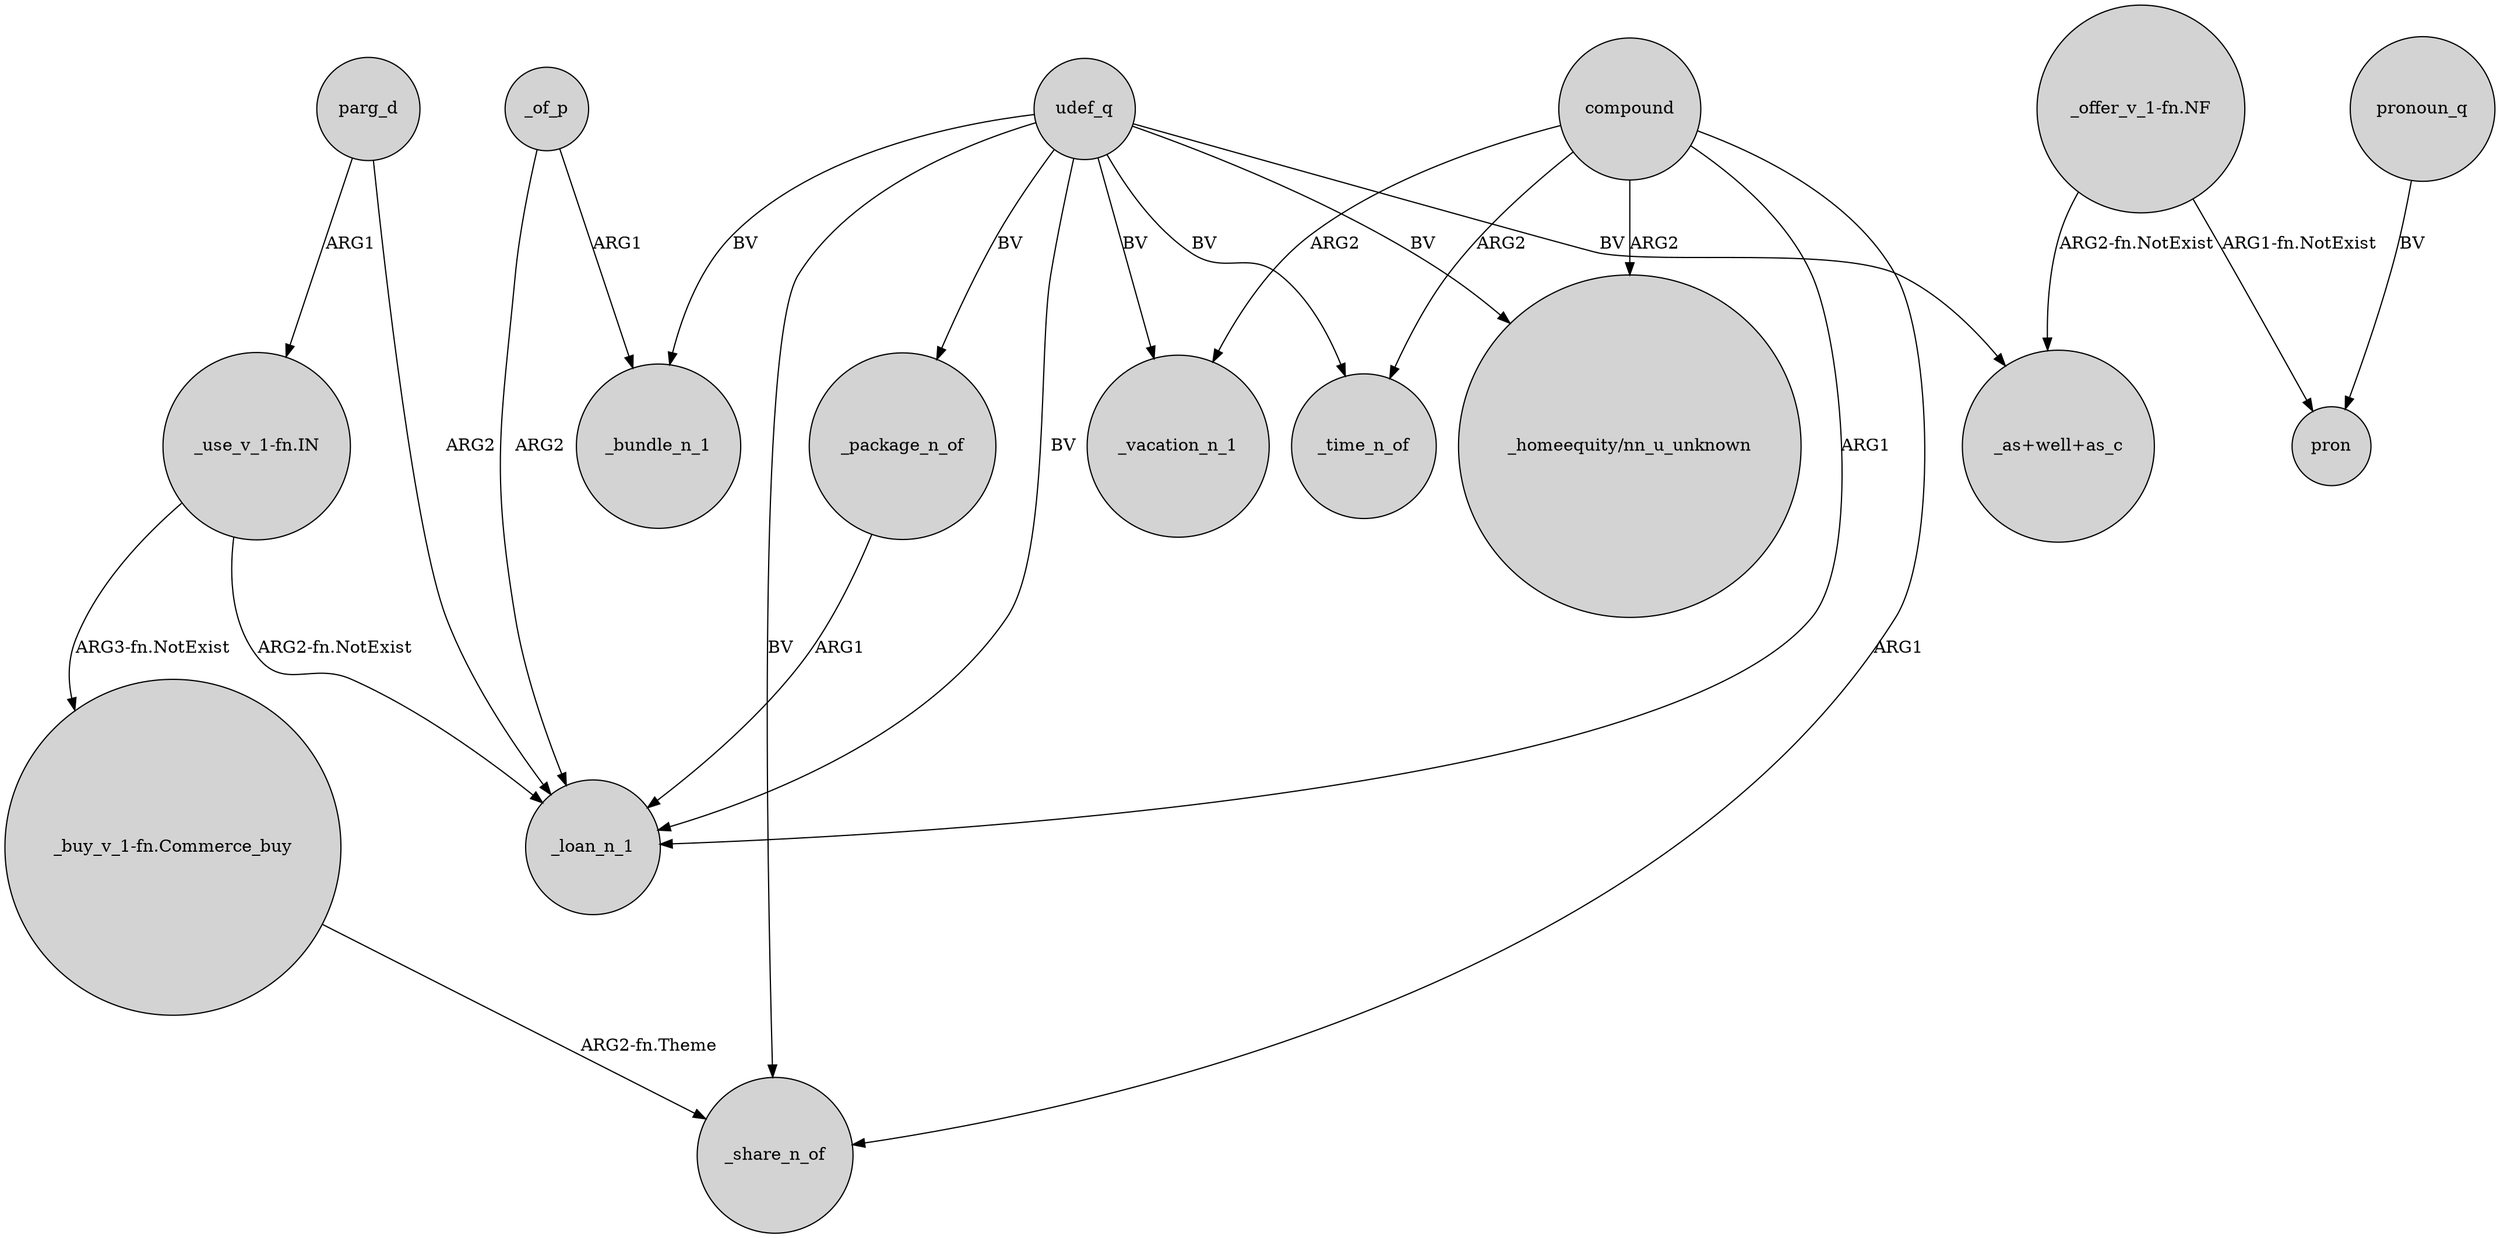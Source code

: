 digraph {
	node [shape=circle style=filled]
	parg_d -> _loan_n_1 [label=ARG2]
	udef_q -> _vacation_n_1 [label=BV]
	udef_q -> "_as+well+as_c" [label=BV]
	"_use_v_1-fn.IN" -> _loan_n_1 [label="ARG2-fn.NotExist"]
	udef_q -> _bundle_n_1 [label=BV]
	udef_q -> _loan_n_1 [label=BV]
	"_buy_v_1-fn.Commerce_buy" -> _share_n_of [label="ARG2-fn.Theme"]
	"_offer_v_1-fn.NF" -> pron [label="ARG1-fn.NotExist"]
	_of_p -> _bundle_n_1 [label=ARG1]
	"_use_v_1-fn.IN" -> "_buy_v_1-fn.Commerce_buy" [label="ARG3-fn.NotExist"]
	pronoun_q -> pron [label=BV]
	udef_q -> _package_n_of [label=BV]
	_of_p -> _loan_n_1 [label=ARG2]
	parg_d -> "_use_v_1-fn.IN" [label=ARG1]
	_package_n_of -> _loan_n_1 [label=ARG1]
	udef_q -> _time_n_of [label=BV]
	compound -> _share_n_of [label=ARG1]
	udef_q -> "_homeequity/nn_u_unknown" [label=BV]
	compound -> _time_n_of [label=ARG2]
	compound -> _loan_n_1 [label=ARG1]
	udef_q -> _share_n_of [label=BV]
	"_offer_v_1-fn.NF" -> "_as+well+as_c" [label="ARG2-fn.NotExist"]
	compound -> _vacation_n_1 [label=ARG2]
	compound -> "_homeequity/nn_u_unknown" [label=ARG2]
}

